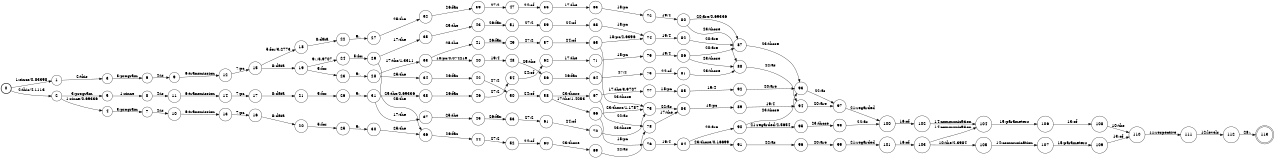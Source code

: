 digraph FST {
rankdir = LR;
size = "8.5,11";
label = "";
center = 1;
orientation = Portrait;
ranksep = "0.4";
nodesep = "0.25";
0 [label = "0", shape = circle, style = bold, fontsize = 14]
	0 -> 1 [label = "1:since/0.83398", fontsize = 14];
	0 -> 2 [label = "2:this/4.1113", fontsize = 14];
1 [label = "1", shape = circle, style = solid, fontsize = 14]
	1 -> 3 [label = "2:this", fontsize = 14];
2 [label = "2", shape = circle, style = solid, fontsize = 14]
	2 -> 4 [label = "1:since/0.69336", fontsize = 14];
	2 -> 5 [label = "3:program", fontsize = 14];
3 [label = "3", shape = circle, style = solid, fontsize = 14]
	3 -> 6 [label = "3:program", fontsize = 14];
4 [label = "4", shape = circle, style = solid, fontsize = 14]
	4 -> 7 [label = "3:program", fontsize = 14];
5 [label = "5", shape = circle, style = solid, fontsize = 14]
	5 -> 8 [label = "1:since", fontsize = 14];
6 [label = "6", shape = circle, style = solid, fontsize = 14]
	6 -> 9 [label = "4:is", fontsize = 14];
7 [label = "7", shape = circle, style = solid, fontsize = 14]
	7 -> 10 [label = "4:is", fontsize = 14];
8 [label = "8", shape = circle, style = solid, fontsize = 14]
	8 -> 11 [label = "4:is", fontsize = 14];
9 [label = "9", shape = circle, style = solid, fontsize = 14]
	9 -> 12 [label = "6:transmission", fontsize = 14];
10 [label = "10", shape = circle, style = solid, fontsize = 14]
	10 -> 13 [label = "6:transmission", fontsize = 14];
11 [label = "11", shape = circle, style = solid, fontsize = 14]
	11 -> 14 [label = "6:transmission", fontsize = 14];
12 [label = "12", shape = circle, style = solid, fontsize = 14]
	12 -> 15 [label = "7:pc", fontsize = 14];
13 [label = "13", shape = circle, style = solid, fontsize = 14]
	13 -> 16 [label = "7:pc", fontsize = 14];
14 [label = "14", shape = circle, style = solid, fontsize = 14]
	14 -> 17 [label = "7:pc", fontsize = 14];
15 [label = "15", shape = circle, style = solid, fontsize = 14]
	15 -> 18 [label = "5:for/3.2773", fontsize = 14];
	15 -> 19 [label = "8:data", fontsize = 14];
16 [label = "16", shape = circle, style = solid, fontsize = 14]
	16 -> 20 [label = "8:data", fontsize = 14];
17 [label = "17", shape = circle, style = solid, fontsize = 14]
	17 -> 21 [label = "8:data", fontsize = 14];
18 [label = "18", shape = circle, style = solid, fontsize = 14]
	18 -> 22 [label = "8:data", fontsize = 14];
19 [label = "19", shape = circle, style = solid, fontsize = 14]
	19 -> 23 [label = "5:for", fontsize = 14];
	19 -> 24 [label = "9:,/3.9707", fontsize = 14];
20 [label = "20", shape = circle, style = solid, fontsize = 14]
	20 -> 25 [label = "5:for", fontsize = 14];
21 [label = "21", shape = circle, style = solid, fontsize = 14]
	21 -> 26 [label = "5:for", fontsize = 14];
22 [label = "22", shape = circle, style = solid, fontsize = 14]
	22 -> 27 [label = "9:,", fontsize = 14];
23 [label = "23", shape = circle, style = solid, fontsize = 14]
	23 -> 28 [label = "9:,", fontsize = 14];
24 [label = "24", shape = circle, style = solid, fontsize = 14]
	24 -> 29 [label = "5:for", fontsize = 14];
25 [label = "25", shape = circle, style = solid, fontsize = 14]
	25 -> 30 [label = "9:,", fontsize = 14];
26 [label = "26", shape = circle, style = solid, fontsize = 14]
	26 -> 31 [label = "9:,", fontsize = 14];
27 [label = "27", shape = circle, style = solid, fontsize = 14]
	27 -> 32 [label = "25:the", fontsize = 14];
28 [label = "28", shape = circle, style = solid, fontsize = 14]
	28 -> 33 [label = "17:the/1.3311", fontsize = 14];
	28 -> 34 [label = "25:the", fontsize = 14];
29 [label = "29", shape = circle, style = solid, fontsize = 14]
	29 -> 35 [label = "17:the", fontsize = 14];
	29 -> 36 [label = "25:the", fontsize = 14];
30 [label = "30", shape = circle, style = solid, fontsize = 14]
	30 -> 36 [label = "25:the", fontsize = 14];
31 [label = "31", shape = circle, style = solid, fontsize = 14]
	31 -> 37 [label = "17:the", fontsize = 14];
	31 -> 38 [label = "25:the/0.69336", fontsize = 14];
32 [label = "32", shape = circle, style = solid, fontsize = 14]
	32 -> 39 [label = "26:fax", fontsize = 14];
33 [label = "33", shape = circle, style = solid, fontsize = 14]
	33 -> 40 [label = "18:pc/0.074219", fontsize = 14];
	33 -> 41 [label = "25:the", fontsize = 14];
34 [label = "34", shape = circle, style = solid, fontsize = 14]
	34 -> 42 [label = "26:fax", fontsize = 14];
35 [label = "35", shape = circle, style = solid, fontsize = 14]
	35 -> 43 [label = "25:the", fontsize = 14];
36 [label = "36", shape = circle, style = solid, fontsize = 14]
	36 -> 44 [label = "26:fax", fontsize = 14];
37 [label = "37", shape = circle, style = solid, fontsize = 14]
	37 -> 45 [label = "25:the", fontsize = 14];
38 [label = "38", shape = circle, style = solid, fontsize = 14]
	38 -> 46 [label = "26:fax", fontsize = 14];
39 [label = "39", shape = circle, style = solid, fontsize = 14]
	39 -> 47 [label = "27:2", fontsize = 14];
40 [label = "40", shape = circle, style = solid, fontsize = 14]
	40 -> 48 [label = "19:4", fontsize = 14];
41 [label = "41", shape = circle, style = solid, fontsize = 14]
	41 -> 49 [label = "26:fax", fontsize = 14];
42 [label = "42", shape = circle, style = solid, fontsize = 14]
	42 -> 50 [label = "27:2", fontsize = 14];
43 [label = "43", shape = circle, style = solid, fontsize = 14]
	43 -> 51 [label = "26:fax", fontsize = 14];
44 [label = "44", shape = circle, style = solid, fontsize = 14]
	44 -> 52 [label = "27:2", fontsize = 14];
45 [label = "45", shape = circle, style = solid, fontsize = 14]
	45 -> 53 [label = "26:fax", fontsize = 14];
46 [label = "46", shape = circle, style = solid, fontsize = 14]
	46 -> 54 [label = "27:2", fontsize = 14];
47 [label = "47", shape = circle, style = solid, fontsize = 14]
	47 -> 55 [label = "24:of", fontsize = 14];
48 [label = "48", shape = circle, style = solid, fontsize = 14]
	48 -> 56 [label = "25:the", fontsize = 14];
49 [label = "49", shape = circle, style = solid, fontsize = 14]
	49 -> 57 [label = "27:2", fontsize = 14];
50 [label = "50", shape = circle, style = solid, fontsize = 14]
	50 -> 58 [label = "24:of", fontsize = 14];
51 [label = "51", shape = circle, style = solid, fontsize = 14]
	51 -> 59 [label = "27:2", fontsize = 14];
52 [label = "52", shape = circle, style = solid, fontsize = 14]
	52 -> 60 [label = "24:of", fontsize = 14];
53 [label = "53", shape = circle, style = solid, fontsize = 14]
	53 -> 61 [label = "27:2", fontsize = 14];
54 [label = "54", shape = circle, style = solid, fontsize = 14]
	54 -> 62 [label = "24:of", fontsize = 14];
55 [label = "55", shape = circle, style = solid, fontsize = 14]
	55 -> 63 [label = "17:the", fontsize = 14];
56 [label = "56", shape = circle, style = solid, fontsize = 14]
	56 -> 64 [label = "26:fax", fontsize = 14];
57 [label = "57", shape = circle, style = solid, fontsize = 14]
	57 -> 65 [label = "24:of", fontsize = 14];
58 [label = "58", shape = circle, style = solid, fontsize = 14]
	58 -> 67 [label = "23:those", fontsize = 14];
	58 -> 66 [label = "17:the/1.4053", fontsize = 14];
59 [label = "59", shape = circle, style = solid, fontsize = 14]
	59 -> 68 [label = "24:of", fontsize = 14];
60 [label = "60", shape = circle, style = solid, fontsize = 14]
	60 -> 69 [label = "23:those", fontsize = 14];
61 [label = "61", shape = circle, style = solid, fontsize = 14]
	61 -> 70 [label = "24:of", fontsize = 14];
62 [label = "62", shape = circle, style = solid, fontsize = 14]
	62 -> 71 [label = "17:the", fontsize = 14];
63 [label = "63", shape = circle, style = solid, fontsize = 14]
	63 -> 72 [label = "18:pc", fontsize = 14];
64 [label = "64", shape = circle, style = solid, fontsize = 14]
	64 -> 73 [label = "27:2", fontsize = 14];
65 [label = "65", shape = circle, style = solid, fontsize = 14]
	65 -> 74 [label = "18:pc/2.6396", fontsize = 14];
	65 -> 75 [label = "23:those", fontsize = 14];
66 [label = "66", shape = circle, style = solid, fontsize = 14]
	66 -> 76 [label = "18:pc", fontsize = 14];
	66 -> 75 [label = "23:those/1.1787", fontsize = 14];
67 [label = "67", shape = circle, style = solid, fontsize = 14]
	67 -> 78 [label = "22:as", fontsize = 14];
	67 -> 77 [label = "17:the/3.9707", fontsize = 14];
68 [label = "68", shape = circle, style = solid, fontsize = 14]
	68 -> 74 [label = "18:pc", fontsize = 14];
69 [label = "69", shape = circle, style = solid, fontsize = 14]
	69 -> 78 [label = "22:as", fontsize = 14];
70 [label = "70", shape = circle, style = solid, fontsize = 14]
	70 -> 75 [label = "23:those", fontsize = 14];
71 [label = "71", shape = circle, style = solid, fontsize = 14]
	71 -> 79 [label = "18:pc", fontsize = 14];
72 [label = "72", shape = circle, style = solid, fontsize = 14]
	72 -> 80 [label = "19:4", fontsize = 14];
73 [label = "73", shape = circle, style = solid, fontsize = 14]
	73 -> 81 [label = "24:of", fontsize = 14];
74 [label = "74", shape = circle, style = solid, fontsize = 14]
	74 -> 82 [label = "19:4", fontsize = 14];
75 [label = "75", shape = circle, style = solid, fontsize = 14]
	75 -> 83 [label = "22:as", fontsize = 14];
76 [label = "76", shape = circle, style = solid, fontsize = 14]
	76 -> 84 [label = "19:4", fontsize = 14];
77 [label = "77", shape = circle, style = solid, fontsize = 14]
	77 -> 85 [label = "18:pc", fontsize = 14];
78 [label = "78", shape = circle, style = solid, fontsize = 14]
	78 -> 83 [label = "17:the", fontsize = 14];
79 [label = "79", shape = circle, style = solid, fontsize = 14]
	79 -> 86 [label = "19:4", fontsize = 14];
80 [label = "80", shape = circle, style = solid, fontsize = 14]
	80 -> 87 [label = "20:are/0.69336", fontsize = 14];
	80 -> 88 [label = "23:those", fontsize = 14];
81 [label = "81", shape = circle, style = solid, fontsize = 14]
	81 -> 88 [label = "23:those", fontsize = 14];
82 [label = "82", shape = circle, style = solid, fontsize = 14]
	82 -> 87 [label = "20:are", fontsize = 14];
83 [label = "83", shape = circle, style = solid, fontsize = 14]
	83 -> 89 [label = "18:pc", fontsize = 14];
84 [label = "84", shape = circle, style = solid, fontsize = 14]
	84 -> 90 [label = "20:are", fontsize = 14];
	84 -> 91 [label = "23:those/0.16699", fontsize = 14];
85 [label = "85", shape = circle, style = solid, fontsize = 14]
	85 -> 92 [label = "19:4", fontsize = 14];
86 [label = "86", shape = circle, style = solid, fontsize = 14]
	86 -> 87 [label = "20:are", fontsize = 14];
	86 -> 88 [label = "23:those", fontsize = 14];
87 [label = "87", shape = circle, style = solid, fontsize = 14]
	87 -> 93 [label = "23:those", fontsize = 14];
88 [label = "88", shape = circle, style = solid, fontsize = 14]
	88 -> 94 [label = "22:as", fontsize = 14];
89 [label = "89", shape = circle, style = solid, fontsize = 14]
	89 -> 94 [label = "19:4", fontsize = 14];
90 [label = "90", shape = circle, style = solid, fontsize = 14]
	90 -> 95 [label = "21:regarded/2.5654", fontsize = 14];
	90 -> 93 [label = "23:those", fontsize = 14];
91 [label = "91", shape = circle, style = solid, fontsize = 14]
	91 -> 96 [label = "22:as", fontsize = 14];
92 [label = "92", shape = circle, style = solid, fontsize = 14]
	92 -> 93 [label = "20:are", fontsize = 14];
93 [label = "93", shape = circle, style = solid, fontsize = 14]
	93 -> 97 [label = "22:as", fontsize = 14];
94 [label = "94", shape = circle, style = solid, fontsize = 14]
	94 -> 97 [label = "20:are", fontsize = 14];
95 [label = "95", shape = circle, style = solid, fontsize = 14]
	95 -> 98 [label = "23:those", fontsize = 14];
96 [label = "96", shape = circle, style = solid, fontsize = 14]
	96 -> 99 [label = "20:are", fontsize = 14];
97 [label = "97", shape = circle, style = solid, fontsize = 14]
	97 -> 100 [label = "21:regarded", fontsize = 14];
98 [label = "98", shape = circle, style = solid, fontsize = 14]
	98 -> 100 [label = "22:as", fontsize = 14];
99 [label = "99", shape = circle, style = solid, fontsize = 14]
	99 -> 101 [label = "21:regarded", fontsize = 14];
100 [label = "100", shape = circle, style = solid, fontsize = 14]
	100 -> 102 [label = "16:of", fontsize = 14];
101 [label = "101", shape = circle, style = solid, fontsize = 14]
	101 -> 103 [label = "16:of", fontsize = 14];
102 [label = "102", shape = circle, style = solid, fontsize = 14]
	102 -> 104 [label = "14:communication", fontsize = 14];
103 [label = "103", shape = circle, style = solid, fontsize = 14]
	103 -> 104 [label = "14:communication", fontsize = 14];
	103 -> 105 [label = "10:the/2.3984", fontsize = 14];
104 [label = "104", shape = circle, style = solid, fontsize = 14]
	104 -> 106 [label = "15:parameters", fontsize = 14];
105 [label = "105", shape = circle, style = solid, fontsize = 14]
	105 -> 107 [label = "14:communication", fontsize = 14];
106 [label = "106", shape = circle, style = solid, fontsize = 14]
	106 -> 108 [label = "13:of", fontsize = 14];
107 [label = "107", shape = circle, style = solid, fontsize = 14]
	107 -> 109 [label = "15:parameters", fontsize = 14];
108 [label = "108", shape = circle, style = solid, fontsize = 14]
	108 -> 110 [label = "10:the", fontsize = 14];
109 [label = "109", shape = circle, style = solid, fontsize = 14]
	109 -> 110 [label = "13:of", fontsize = 14];
110 [label = "110", shape = circle, style = solid, fontsize = 14]
	110 -> 111 [label = "11:respective", fontsize = 14];
111 [label = "111", shape = circle, style = solid, fontsize = 14]
	111 -> 112 [label = "12:levels", fontsize = 14];
112 [label = "112", shape = circle, style = solid, fontsize = 14]
	112 -> 113 [label = "28:.", fontsize = 14];
113 [label = "113", shape = doublecircle, style = solid, fontsize = 14]
}
